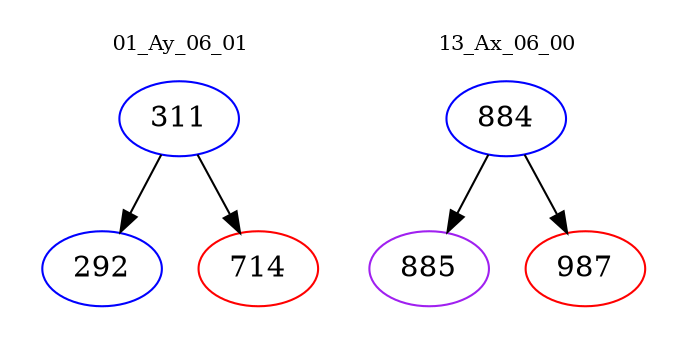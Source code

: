digraph{
subgraph cluster_0 {
color = white
label = "01_Ay_06_01";
fontsize=10;
T0_311 [label="311", color="blue"]
T0_311 -> T0_292 [color="black"]
T0_292 [label="292", color="blue"]
T0_311 -> T0_714 [color="black"]
T0_714 [label="714", color="red"]
}
subgraph cluster_1 {
color = white
label = "13_Ax_06_00";
fontsize=10;
T1_884 [label="884", color="blue"]
T1_884 -> T1_885 [color="black"]
T1_885 [label="885", color="purple"]
T1_884 -> T1_987 [color="black"]
T1_987 [label="987", color="red"]
}
}
